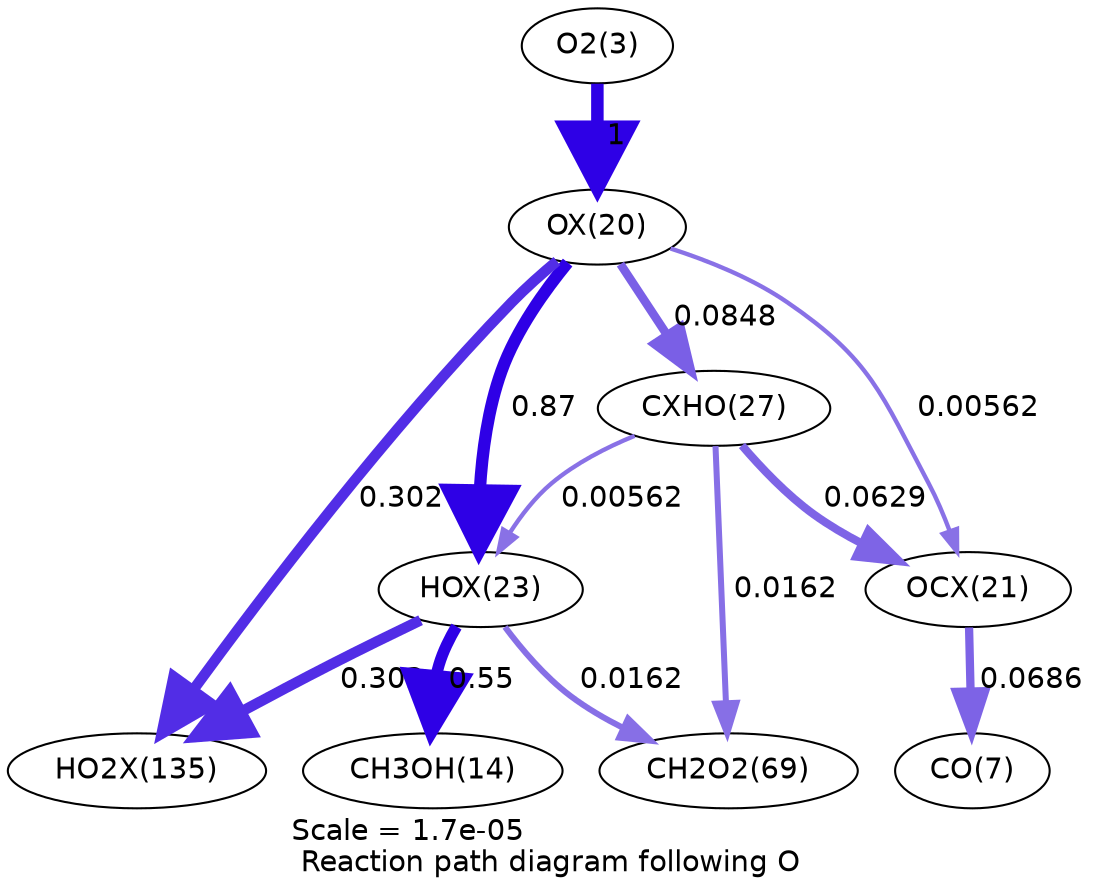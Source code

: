 digraph reaction_paths {
center=1;
s5 -> s30[fontname="Helvetica", penwidth=6, arrowsize=3, color="0.7, 1.5, 0.9"
, label=" 1"];
s30 -> s33[fontname="Helvetica", penwidth=5.89, arrowsize=2.95, color="0.7, 1.37, 0.9"
, label=" 0.87"];
s30 -> s36[fontname="Helvetica", penwidth=4.14, arrowsize=2.07, color="0.7, 0.585, 0.9"
, label=" 0.0848"];
s30 -> s31[fontname="Helvetica", penwidth=2.09, arrowsize=1.04, color="0.7, 0.506, 0.9"
, label=" 0.00562"];
s30 -> s46[fontname="Helvetica", penwidth=5.1, arrowsize=2.55, color="0.7, 0.802, 0.9"
, label=" 0.302"];
s33 -> s16[fontname="Helvetica", penwidth=5.55, arrowsize=2.77, color="0.7, 1.05, 0.9"
, label=" 0.55"];
s36 -> s33[fontname="Helvetica", penwidth=2.09, arrowsize=1.04, color="0.7, 0.506, 0.9"
, label=" 0.00562"];
s33 -> s46[fontname="Helvetica", penwidth=5.1, arrowsize=2.55, color="0.7, 0.802, 0.9"
, label=" 0.302"];
s33 -> s22[fontname="Helvetica", penwidth=2.89, arrowsize=1.44, color="0.7, 0.516, 0.9"
, label=" 0.0162"];
s36 -> s31[fontname="Helvetica", penwidth=3.91, arrowsize=1.96, color="0.7, 0.563, 0.9"
, label=" 0.0629"];
s36 -> s22[fontname="Helvetica", penwidth=2.89, arrowsize=1.44, color="0.7, 0.516, 0.9"
, label=" 0.0162"];
s31 -> s9[fontname="Helvetica", penwidth=3.98, arrowsize=1.99, color="0.7, 0.569, 0.9"
, label=" 0.0686"];
s5 [ fontname="Helvetica", label="O2(3)"];
s9 [ fontname="Helvetica", label="CO(7)"];
s16 [ fontname="Helvetica", label="CH3OH(14)"];
s22 [ fontname="Helvetica", label="CH2O2(69)"];
s30 [ fontname="Helvetica", label="OX(20)"];
s31 [ fontname="Helvetica", label="OCX(21)"];
s33 [ fontname="Helvetica", label="HOX(23)"];
s36 [ fontname="Helvetica", label="CXHO(27)"];
s46 [ fontname="Helvetica", label="HO2X(135)"];
 label = "Scale = 1.7e-05\l Reaction path diagram following O";
 fontname = "Helvetica";
}
